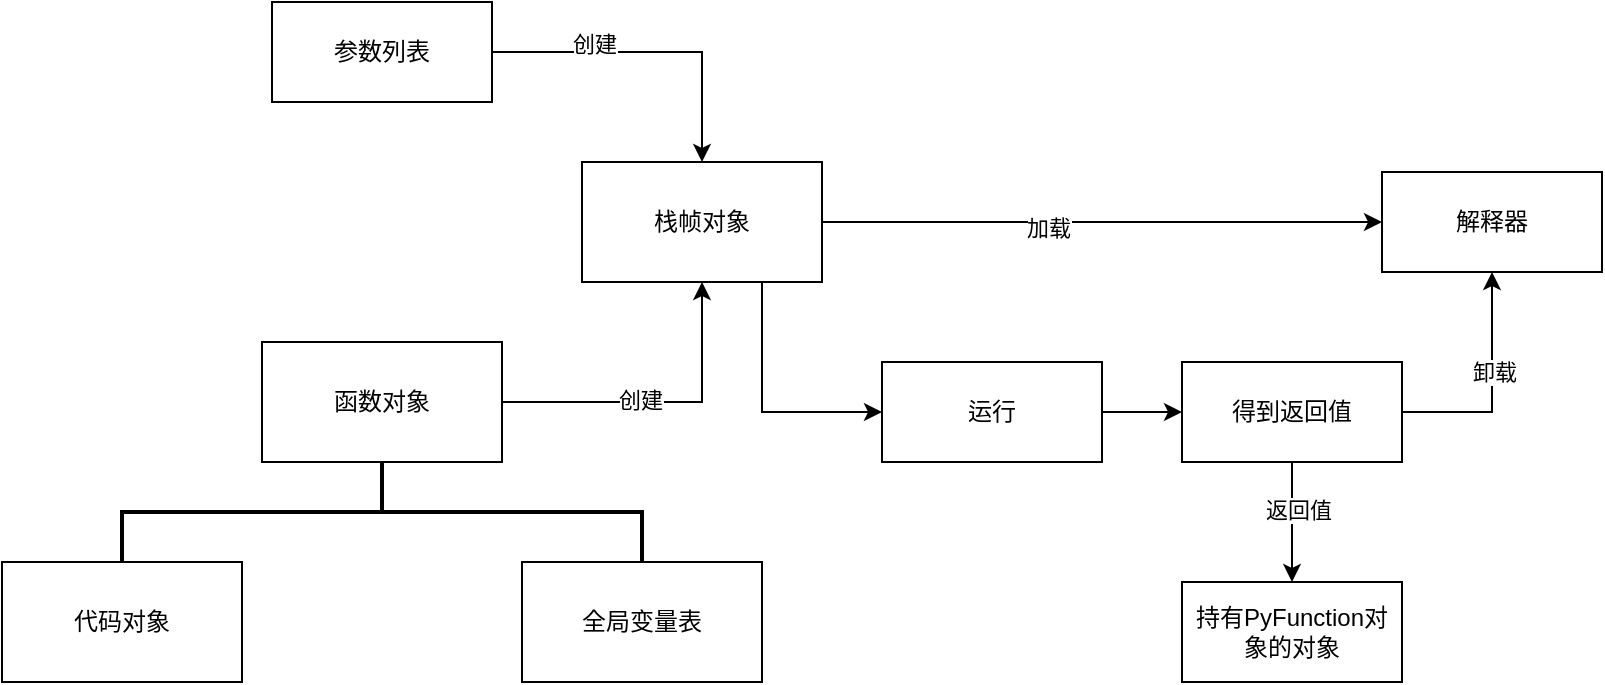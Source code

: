 <mxfile version="26.1.1">
  <diagram name="第 1 页" id="VE51Ci2-wxRjuLrEarUk">
    <mxGraphModel dx="1562" dy="917" grid="1" gridSize="10" guides="1" tooltips="1" connect="1" arrows="1" fold="1" page="1" pageScale="1" pageWidth="827" pageHeight="1169" math="0" shadow="0">
      <root>
        <mxCell id="0" />
        <mxCell id="1" parent="0" />
        <mxCell id="tolehUT1e-5BBnuIT2Gz-16" style="edgeStyle=orthogonalEdgeStyle;rounded=0;orthogonalLoop=1;jettySize=auto;html=1;exitX=1;exitY=0.5;exitDx=0;exitDy=0;entryX=0;entryY=0.5;entryDx=0;entryDy=0;" edge="1" parent="1" source="tolehUT1e-5BBnuIT2Gz-1" target="tolehUT1e-5BBnuIT2Gz-14">
          <mxGeometry relative="1" as="geometry" />
        </mxCell>
        <mxCell id="tolehUT1e-5BBnuIT2Gz-17" value="加载" style="edgeLabel;html=1;align=center;verticalAlign=middle;resizable=0;points=[];" vertex="1" connectable="0" parent="tolehUT1e-5BBnuIT2Gz-16">
          <mxGeometry x="-0.206" y="-3" relative="1" as="geometry">
            <mxPoint x="2" as="offset" />
          </mxGeometry>
        </mxCell>
        <mxCell id="tolehUT1e-5BBnuIT2Gz-19" style="edgeStyle=orthogonalEdgeStyle;rounded=0;orthogonalLoop=1;jettySize=auto;html=1;exitX=0.75;exitY=1;exitDx=0;exitDy=0;entryX=0;entryY=0.5;entryDx=0;entryDy=0;" edge="1" parent="1" source="tolehUT1e-5BBnuIT2Gz-1" target="tolehUT1e-5BBnuIT2Gz-18">
          <mxGeometry relative="1" as="geometry" />
        </mxCell>
        <mxCell id="tolehUT1e-5BBnuIT2Gz-1" value="栈帧对象" style="rounded=0;whiteSpace=wrap;html=1;" vertex="1" parent="1">
          <mxGeometry x="310" y="200" width="120" height="60" as="geometry" />
        </mxCell>
        <mxCell id="tolehUT1e-5BBnuIT2Gz-2" style="edgeStyle=orthogonalEdgeStyle;rounded=0;orthogonalLoop=1;jettySize=auto;html=1;exitX=1;exitY=0.5;exitDx=0;exitDy=0;entryX=0.5;entryY=1;entryDx=0;entryDy=0;" edge="1" parent="1" source="tolehUT1e-5BBnuIT2Gz-4" target="tolehUT1e-5BBnuIT2Gz-1">
          <mxGeometry relative="1" as="geometry" />
        </mxCell>
        <mxCell id="tolehUT1e-5BBnuIT2Gz-3" value="创建" style="edgeLabel;html=1;align=center;verticalAlign=middle;resizable=0;points=[];" vertex="1" connectable="0" parent="tolehUT1e-5BBnuIT2Gz-2">
          <mxGeometry x="-0.14" y="1" relative="1" as="geometry">
            <mxPoint as="offset" />
          </mxGeometry>
        </mxCell>
        <mxCell id="tolehUT1e-5BBnuIT2Gz-4" value="函数对象" style="rounded=0;whiteSpace=wrap;html=1;" vertex="1" parent="1">
          <mxGeometry x="150" y="290" width="120" height="60" as="geometry" />
        </mxCell>
        <mxCell id="tolehUT1e-5BBnuIT2Gz-5" value="代码对象" style="rounded=0;whiteSpace=wrap;html=1;" vertex="1" parent="1">
          <mxGeometry x="20" y="400" width="120" height="60" as="geometry" />
        </mxCell>
        <mxCell id="tolehUT1e-5BBnuIT2Gz-6" value="全局变量表" style="rounded=0;whiteSpace=wrap;html=1;" vertex="1" parent="1">
          <mxGeometry x="280" y="400" width="120" height="60" as="geometry" />
        </mxCell>
        <mxCell id="tolehUT1e-5BBnuIT2Gz-7" value="" style="strokeWidth=2;html=1;shape=mxgraph.flowchart.annotation_2;align=left;labelPosition=right;pointerEvents=1;direction=south;" vertex="1" parent="1">
          <mxGeometry x="80" y="350" width="260" height="50" as="geometry" />
        </mxCell>
        <mxCell id="tolehUT1e-5BBnuIT2Gz-9" style="edgeStyle=orthogonalEdgeStyle;rounded=0;orthogonalLoop=1;jettySize=auto;html=1;exitX=1;exitY=0.5;exitDx=0;exitDy=0;entryX=0.5;entryY=0;entryDx=0;entryDy=0;" edge="1" parent="1" source="tolehUT1e-5BBnuIT2Gz-8" target="tolehUT1e-5BBnuIT2Gz-1">
          <mxGeometry relative="1" as="geometry" />
        </mxCell>
        <mxCell id="tolehUT1e-5BBnuIT2Gz-10" value="创建" style="edgeLabel;html=1;align=center;verticalAlign=middle;resizable=0;points=[];" vertex="1" connectable="0" parent="tolehUT1e-5BBnuIT2Gz-9">
          <mxGeometry x="-0.365" y="4" relative="1" as="geometry">
            <mxPoint as="offset" />
          </mxGeometry>
        </mxCell>
        <mxCell id="tolehUT1e-5BBnuIT2Gz-8" value="参数列表" style="html=1;whiteSpace=wrap;" vertex="1" parent="1">
          <mxGeometry x="155" y="120" width="110" height="50" as="geometry" />
        </mxCell>
        <mxCell id="tolehUT1e-5BBnuIT2Gz-14" value="解释器" style="html=1;whiteSpace=wrap;" vertex="1" parent="1">
          <mxGeometry x="710" y="205" width="110" height="50" as="geometry" />
        </mxCell>
        <mxCell id="tolehUT1e-5BBnuIT2Gz-22" style="edgeStyle=orthogonalEdgeStyle;rounded=0;orthogonalLoop=1;jettySize=auto;html=1;exitX=1;exitY=0.5;exitDx=0;exitDy=0;entryX=0;entryY=0.5;entryDx=0;entryDy=0;" edge="1" parent="1" source="tolehUT1e-5BBnuIT2Gz-18" target="tolehUT1e-5BBnuIT2Gz-21">
          <mxGeometry relative="1" as="geometry" />
        </mxCell>
        <mxCell id="tolehUT1e-5BBnuIT2Gz-18" value="运行" style="html=1;whiteSpace=wrap;" vertex="1" parent="1">
          <mxGeometry x="460" y="300" width="110" height="50" as="geometry" />
        </mxCell>
        <mxCell id="tolehUT1e-5BBnuIT2Gz-23" style="edgeStyle=orthogonalEdgeStyle;rounded=0;orthogonalLoop=1;jettySize=auto;html=1;exitX=1;exitY=0.5;exitDx=0;exitDy=0;entryX=0.5;entryY=1;entryDx=0;entryDy=0;" edge="1" parent="1" source="tolehUT1e-5BBnuIT2Gz-21" target="tolehUT1e-5BBnuIT2Gz-14">
          <mxGeometry relative="1" as="geometry" />
        </mxCell>
        <mxCell id="tolehUT1e-5BBnuIT2Gz-24" value="卸载" style="edgeLabel;html=1;align=center;verticalAlign=middle;resizable=0;points=[];" vertex="1" connectable="0" parent="tolehUT1e-5BBnuIT2Gz-23">
          <mxGeometry x="0.13" y="-1" relative="1" as="geometry">
            <mxPoint as="offset" />
          </mxGeometry>
        </mxCell>
        <mxCell id="tolehUT1e-5BBnuIT2Gz-25" style="edgeStyle=orthogonalEdgeStyle;rounded=0;orthogonalLoop=1;jettySize=auto;html=1;exitX=0.5;exitY=1;exitDx=0;exitDy=0;" edge="1" parent="1" source="tolehUT1e-5BBnuIT2Gz-21">
          <mxGeometry relative="1" as="geometry">
            <mxPoint x="665" y="410" as="targetPoint" />
          </mxGeometry>
        </mxCell>
        <mxCell id="tolehUT1e-5BBnuIT2Gz-27" value="返回值" style="edgeLabel;html=1;align=center;verticalAlign=middle;resizable=0;points=[];" vertex="1" connectable="0" parent="tolehUT1e-5BBnuIT2Gz-25">
          <mxGeometry x="-0.207" y="3" relative="1" as="geometry">
            <mxPoint as="offset" />
          </mxGeometry>
        </mxCell>
        <mxCell id="tolehUT1e-5BBnuIT2Gz-21" value="得到返回值" style="html=1;whiteSpace=wrap;" vertex="1" parent="1">
          <mxGeometry x="610" y="300" width="110" height="50" as="geometry" />
        </mxCell>
        <mxCell id="tolehUT1e-5BBnuIT2Gz-26" value="持有PyFunction对象的对象" style="html=1;whiteSpace=wrap;" vertex="1" parent="1">
          <mxGeometry x="610" y="410" width="110" height="50" as="geometry" />
        </mxCell>
      </root>
    </mxGraphModel>
  </diagram>
</mxfile>
